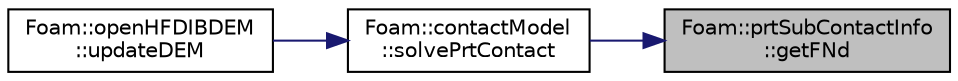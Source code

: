 digraph "Foam::prtSubContactInfo::getFNd"
{
 // LATEX_PDF_SIZE
  edge [fontname="Helvetica",fontsize="10",labelfontname="Helvetica",labelfontsize="10"];
  node [fontname="Helvetica",fontsize="10",shape=record];
  rankdir="RL";
  Node1 [label="Foam::prtSubContactInfo\l::getFNd",height=0.2,width=0.4,color="black", fillcolor="grey75", style="filled", fontcolor="black",tooltip=" "];
  Node1 -> Node2 [dir="back",color="midnightblue",fontsize="10",style="solid"];
  Node2 [label="Foam::contactModel\l::solvePrtContact",height=0.2,width=0.4,color="black", fillcolor="white", style="filled",URL="$namespaceFoam_1_1contactModel.html#a1015511181f3011430c3a9acf645df75",tooltip=" "];
  Node2 -> Node3 [dir="back",color="midnightblue",fontsize="10",style="solid"];
  Node3 [label="Foam::openHFDIBDEM\l::updateDEM",height=0.2,width=0.4,color="black", fillcolor="white", style="filled",URL="$classFoam_1_1openHFDIBDEM.html#a631520a4cab61268624eada0bb3497f0",tooltip=" "];
}
